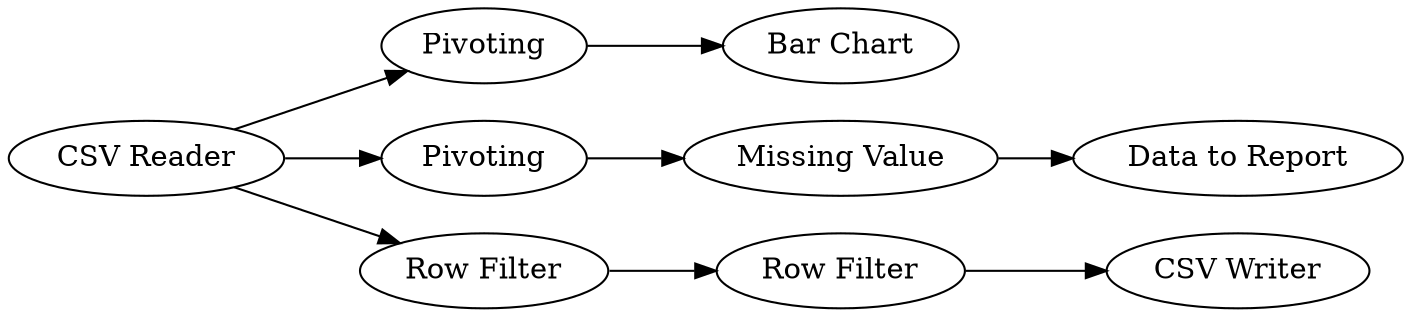 digraph {
	"-366296415198106275_12" [label=Pivoting]
	"-366296415198106275_7" [label="Row Filter"]
	"-366296415198106275_11" [label="Data to Report"]
	"-366296415198106275_13" [label="Bar Chart"]
	"-366296415198106275_9" [label=Pivoting]
	"-366296415198106275_6" [label="Row Filter"]
	"-366296415198106275_8" [label="CSV Writer"]
	"-366296415198106275_1" [label="CSV Reader"]
	"-366296415198106275_10" [label="Missing Value"]
	"-366296415198106275_1" -> "-366296415198106275_9"
	"-366296415198106275_1" -> "-366296415198106275_12"
	"-366296415198106275_7" -> "-366296415198106275_8"
	"-366296415198106275_9" -> "-366296415198106275_10"
	"-366296415198106275_1" -> "-366296415198106275_6"
	"-366296415198106275_12" -> "-366296415198106275_13"
	"-366296415198106275_6" -> "-366296415198106275_7"
	"-366296415198106275_10" -> "-366296415198106275_11"
	rankdir=LR
}
